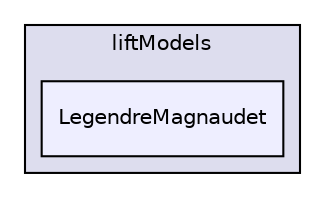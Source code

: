 digraph "applications/solvers/multiphase/twoPhaseEulerFoam/interfacialModels/liftModels/LegendreMagnaudet" {
  bgcolor=transparent;
  compound=true
  node [ fontsize="10", fontname="Helvetica"];
  edge [ labelfontsize="10", labelfontname="Helvetica"];
  subgraph clusterdir_1930af04ba8ca8c5e74b60dc9dc3e3d1 {
    graph [ bgcolor="#ddddee", pencolor="black", label="liftModels" fontname="Helvetica", fontsize="10", URL="dir_1930af04ba8ca8c5e74b60dc9dc3e3d1.html"]
  dir_7f0ce98d7a45ed76793b16299ac0b712 [shape=box, label="LegendreMagnaudet", style="filled", fillcolor="#eeeeff", pencolor="black", URL="dir_7f0ce98d7a45ed76793b16299ac0b712.html"];
  }
}
